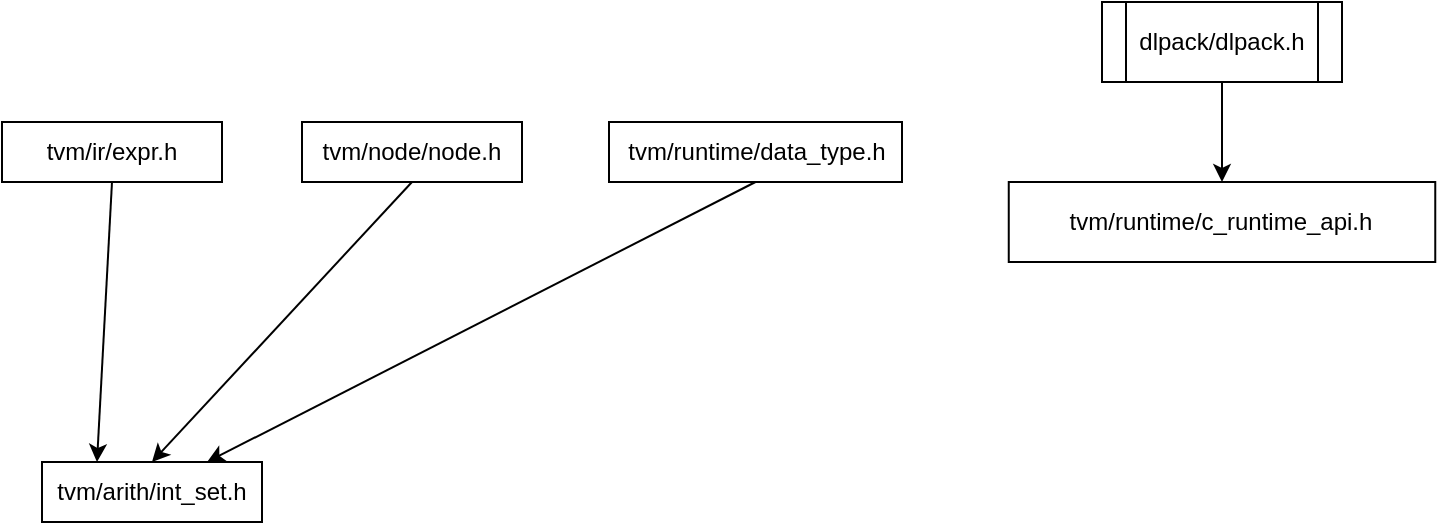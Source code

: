 <mxfile version="22.1.9" type="github">
  <diagram name="第 1 页" id="maejJ_b-6Zf3EWzX6h6z">
    <mxGraphModel dx="1242" dy="679" grid="1" gridSize="10" guides="1" tooltips="1" connect="1" arrows="1" fold="1" page="1" pageScale="1" pageWidth="827" pageHeight="1169" math="0" shadow="0">
      <root>
        <mxCell id="0" />
        <mxCell id="1" parent="0" />
        <mxCell id="uL5-CA-Uh6-ilEQNMqS--1" value="tvm/ir/expr.h" style="html=1;whiteSpace=wrap;" parent="1" vertex="1">
          <mxGeometry x="50" y="110" width="110" height="30" as="geometry" />
        </mxCell>
        <mxCell id="uL5-CA-Uh6-ilEQNMqS--2" value="tvm/node/node.h" style="html=1;whiteSpace=wrap;" parent="1" vertex="1">
          <mxGeometry x="200" y="110" width="110" height="30" as="geometry" />
        </mxCell>
        <mxCell id="uL5-CA-Uh6-ilEQNMqS--3" value="tvm/runtime/data_type.h" style="html=1;whiteSpace=wrap;" parent="1" vertex="1">
          <mxGeometry x="353.5" y="110" width="146.5" height="30" as="geometry" />
        </mxCell>
        <mxCell id="uL5-CA-Uh6-ilEQNMqS--4" value="tvm/arith/int_set.h" style="html=1;whiteSpace=wrap;" parent="1" vertex="1">
          <mxGeometry x="70" y="280" width="110" height="30" as="geometry" />
        </mxCell>
        <mxCell id="uL5-CA-Uh6-ilEQNMqS--8" value="" style="endArrow=classic;html=1;rounded=0;exitX=0.5;exitY=1;exitDx=0;exitDy=0;entryX=0.25;entryY=0;entryDx=0;entryDy=0;" parent="1" source="uL5-CA-Uh6-ilEQNMqS--1" target="uL5-CA-Uh6-ilEQNMqS--4" edge="1">
          <mxGeometry width="50" height="50" relative="1" as="geometry">
            <mxPoint x="150" y="290" as="sourcePoint" />
            <mxPoint x="200" y="240" as="targetPoint" />
          </mxGeometry>
        </mxCell>
        <mxCell id="uL5-CA-Uh6-ilEQNMqS--9" value="" style="endArrow=classic;html=1;rounded=0;exitX=0.5;exitY=1;exitDx=0;exitDy=0;entryX=0.5;entryY=0;entryDx=0;entryDy=0;" parent="1" source="uL5-CA-Uh6-ilEQNMqS--2" target="uL5-CA-Uh6-ilEQNMqS--4" edge="1">
          <mxGeometry width="50" height="50" relative="1" as="geometry">
            <mxPoint x="240" y="160" as="sourcePoint" />
            <mxPoint x="343" y="300" as="targetPoint" />
          </mxGeometry>
        </mxCell>
        <mxCell id="uL5-CA-Uh6-ilEQNMqS--10" value="" style="endArrow=classic;html=1;rounded=0;exitX=0.5;exitY=1;exitDx=0;exitDy=0;entryX=0.75;entryY=0;entryDx=0;entryDy=0;" parent="1" source="uL5-CA-Uh6-ilEQNMqS--3" target="uL5-CA-Uh6-ilEQNMqS--4" edge="1">
          <mxGeometry width="50" height="50" relative="1" as="geometry">
            <mxPoint x="265" y="150" as="sourcePoint" />
            <mxPoint x="245" y="290" as="targetPoint" />
          </mxGeometry>
        </mxCell>
        <mxCell id="fl-PQXz3Y6kO2h9DXqCR-1" value="dlpack/dlpack.h" style="shape=process;whiteSpace=wrap;html=1;backgroundOutline=1;" vertex="1" parent="1">
          <mxGeometry x="600" y="50" width="120" height="40" as="geometry" />
        </mxCell>
        <mxCell id="fl-PQXz3Y6kO2h9DXqCR-2" value="tvm/runtime/c_runtime_api.h" style="html=1;whiteSpace=wrap;" vertex="1" parent="1">
          <mxGeometry x="553.38" y="140" width="213.25" height="40" as="geometry" />
        </mxCell>
        <mxCell id="fl-PQXz3Y6kO2h9DXqCR-3" value="" style="endArrow=classic;html=1;rounded=0;exitX=0.5;exitY=1;exitDx=0;exitDy=0;entryX=0.5;entryY=0;entryDx=0;entryDy=0;" edge="1" parent="1" source="fl-PQXz3Y6kO2h9DXqCR-1" target="fl-PQXz3Y6kO2h9DXqCR-2">
          <mxGeometry width="50" height="50" relative="1" as="geometry">
            <mxPoint x="437" y="150" as="sourcePoint" />
            <mxPoint x="163" y="290" as="targetPoint" />
          </mxGeometry>
        </mxCell>
      </root>
    </mxGraphModel>
  </diagram>
</mxfile>
